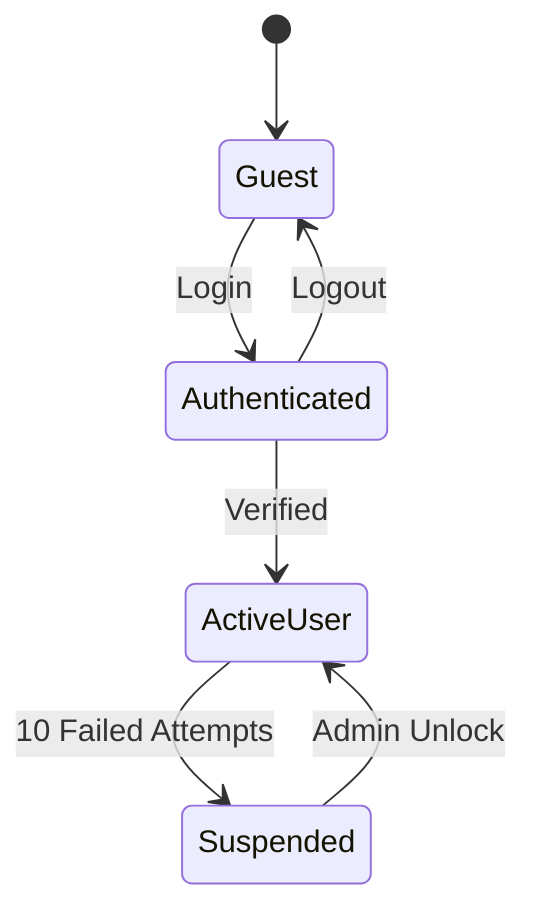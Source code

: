 stateDiagram-v2
    [*] --> Guest
    Guest --> Authenticated: Login
    Authenticated --> ActiveUser: Verified
    ActiveUser --> Suspended: 10 Failed Attempts
    Suspended --> ActiveUser: Admin Unlock
    Authenticated --> Guest: Logout